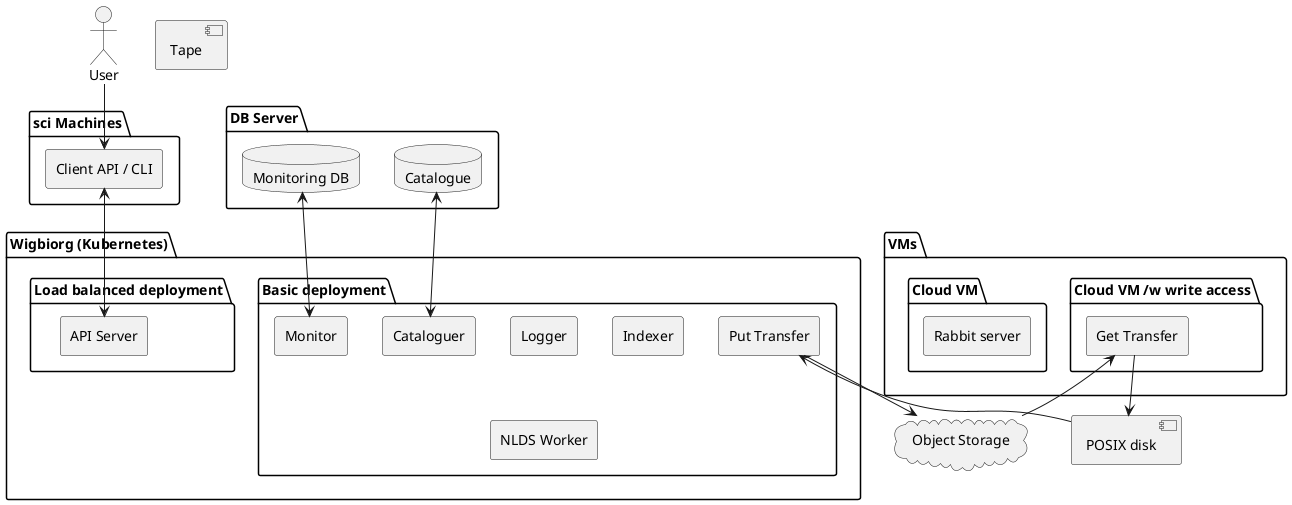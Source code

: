 @startuml deployment

actor user as "User"
package sci_machines as "sci Machines"{
    agent client as "Client API / CLI"
}

component posix as "POSIX disk"
cloud object_storage as "Object Storage"
component tape as "Tape"

package kubernetes as "Wigbiorg (Kubernetes)" {
    package consumers as "Basic deployment" {
        agent logger as "Logger"
        agent indexer as "Indexer"
        agent transfer_put as "Put Transfer"
        agent nlds_worker as "NLDS Worker"
        agent monitoring as "Monitor"
        agent cataloguer as "Cataloguer"
    }
    package nginx as "Load balanced deployment"{
        agent api_server as "API Server"
    }  
}
package vms as "VMs"{
    package cloud_vm_consumer as "Cloud VM /w write access"{
        agent transfer_get as "Get Transfer" 
    }

    package cloud_vm_rabbit as "Cloud VM"{
        agent rabbit_server as "Rabbit server" 
    }
}
package db_server as "DB Server"{
    database catalogue_db as "Catalogue"
    database monitoring_db as "Monitoring DB"
}

user-->client
client<-->api_server
' api_server-->rabbit_server
' message_broker <--> micro_service_1
' message_broker <--> micro_service_2
' message_broker <--> micro_service_3
' micro_service_3 --> monitoring
' micro_service_1 --> catalogue
' monitoring <--> api_server
' cataloguer <--> api_server
catalogue_db <--> cataloguer
monitoring_db <--> monitoring
' micro_service_3 <--> transfer
transfer_put --> object_storage
transfer_put <-- posix
transfer_get <-- object_storage
transfer_get --> posix
' transfer <--> tape

@enduml 